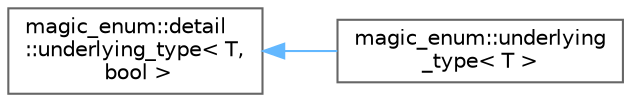 digraph "クラス階層図"
{
 // LATEX_PDF_SIZE
  bgcolor="transparent";
  edge [fontname=Helvetica,fontsize=10,labelfontname=Helvetica,labelfontsize=10];
  node [fontname=Helvetica,fontsize=10,shape=box,height=0.2,width=0.4];
  rankdir="LR";
  Node0 [id="Node000000",label="magic_enum::detail\l::underlying_type\< T,\l bool \>",height=0.2,width=0.4,color="grey40", fillcolor="white", style="filled",URL="$structmagic__enum_1_1detail_1_1underlying__type.html",tooltip=" "];
  Node0 -> Node1 [id="edge21_Node000000_Node000001",dir="back",color="steelblue1",style="solid",tooltip=" "];
  Node1 [id="Node000001",label="magic_enum::underlying\l_type\< T \>",height=0.2,width=0.4,color="grey40", fillcolor="white", style="filled",URL="$structmagic__enum_1_1underlying__type.html",tooltip=" "];
}
